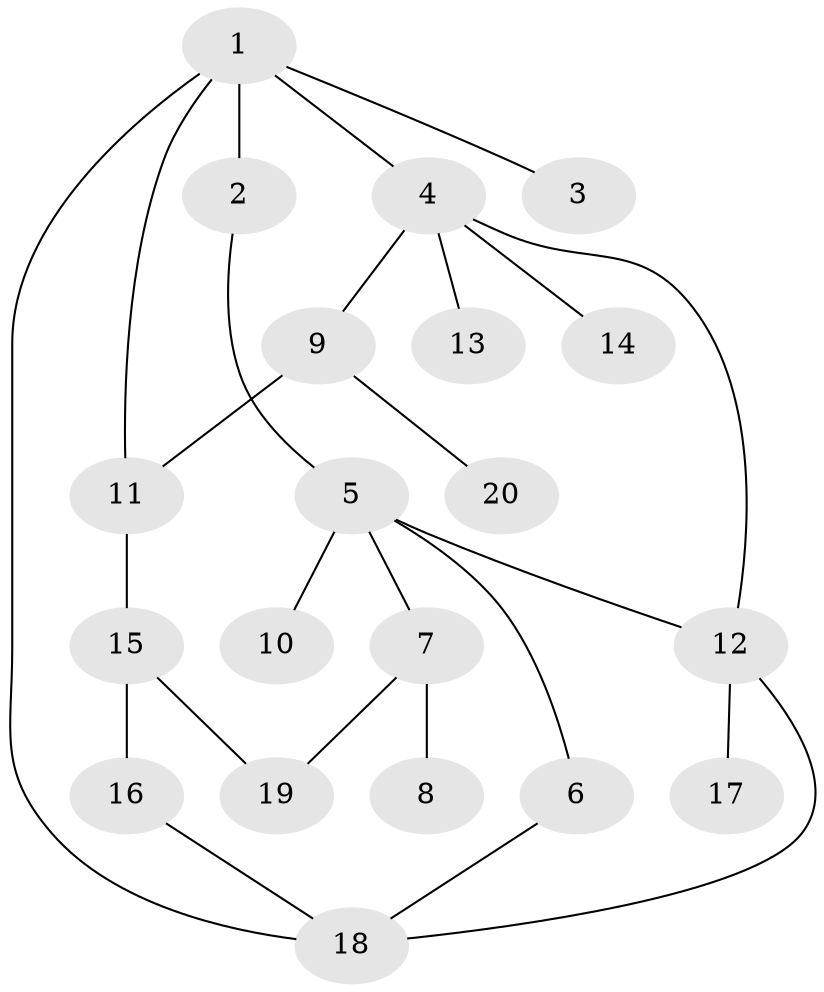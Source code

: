 // Generated by graph-tools (version 1.1) at 2025/46/02/15/25 05:46:28]
// undirected, 20 vertices, 25 edges
graph export_dot {
graph [start="1"]
  node [color=gray90,style=filled];
  1;
  2;
  3;
  4;
  5;
  6;
  7;
  8;
  9;
  10;
  11;
  12;
  13;
  14;
  15;
  16;
  17;
  18;
  19;
  20;
  1 -- 2;
  1 -- 3;
  1 -- 4;
  1 -- 11;
  1 -- 18;
  2 -- 5;
  4 -- 9;
  4 -- 12;
  4 -- 13;
  4 -- 14;
  5 -- 6;
  5 -- 7;
  5 -- 10;
  5 -- 12;
  6 -- 18;
  7 -- 8;
  7 -- 19;
  9 -- 20;
  9 -- 11;
  11 -- 15;
  12 -- 17;
  12 -- 18;
  15 -- 16;
  15 -- 19;
  16 -- 18;
}
